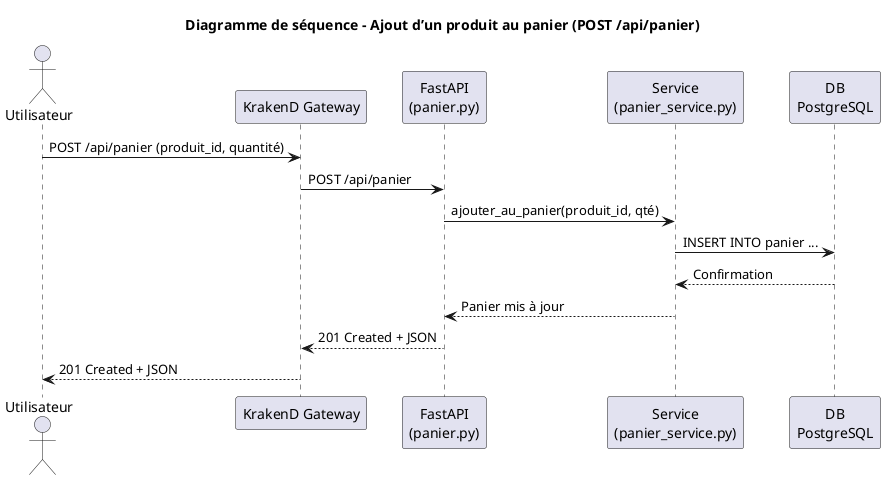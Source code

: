 @startuml
title Diagramme de séquence – Ajout d’un produit au panier (POST /api/panier)

actor Utilisateur
participant "KrakenD Gateway" as KrakenD
participant "FastAPI\n(panier.py)" as API
participant "Service\n(panier_service.py)" as Service
participant "DB\nPostgreSQL" as DB

Utilisateur -> KrakenD : POST /api/panier (produit_id, quantité)
KrakenD -> API : POST /api/panier
API -> Service : ajouter_au_panier(produit_id, qté)
Service -> DB : INSERT INTO panier ...
DB --> Service : Confirmation
Service --> API : Panier mis à jour
API --> KrakenD : 201 Created + JSON
KrakenD --> Utilisateur : 201 Created + JSON
@enduml
